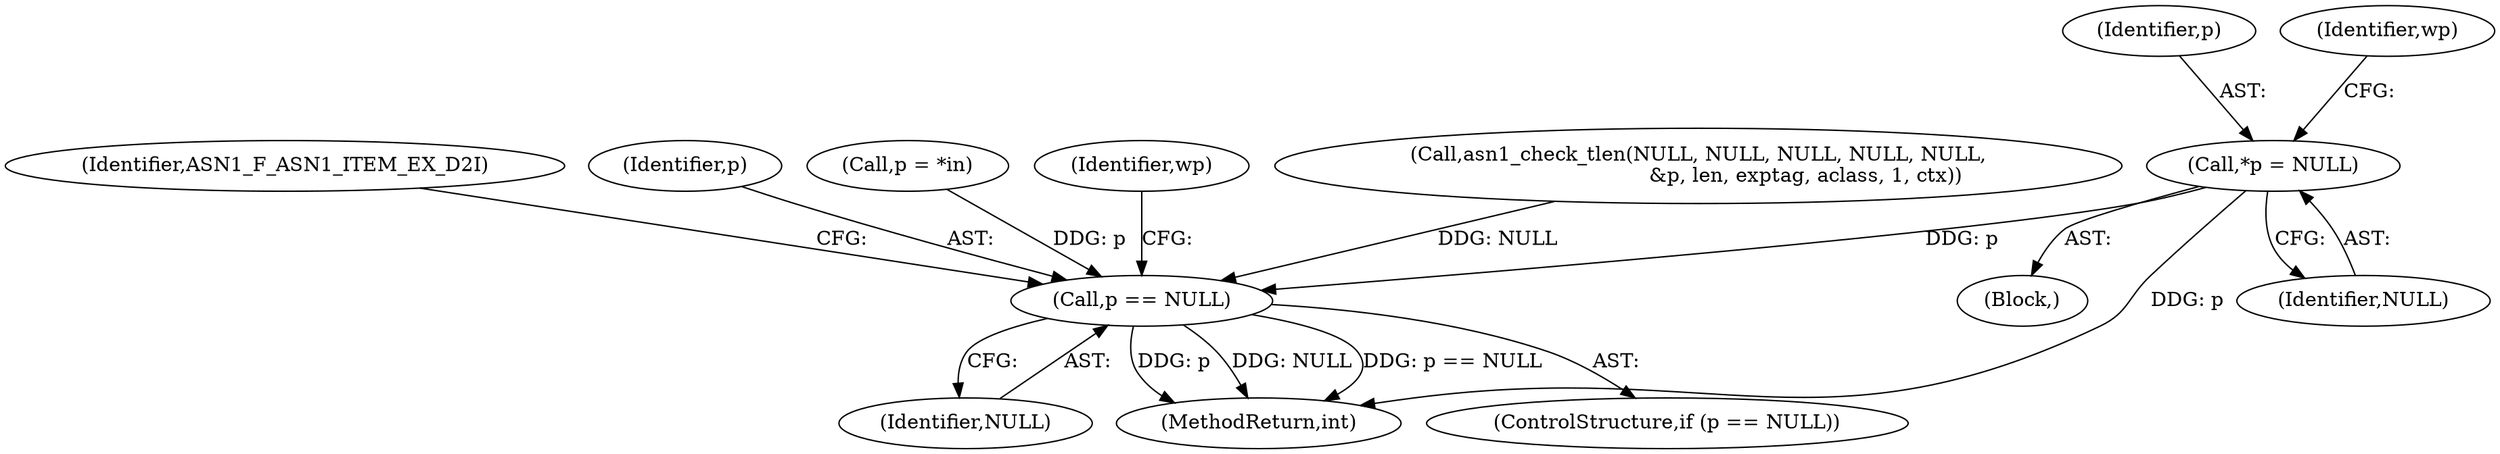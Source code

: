 digraph "0_openssl_cc598f321fbac9c04da5766243ed55d55948637d@pointer" {
"1000160" [label="(Call,*p = NULL)"];
"1000418" [label="(Call,p == NULL)"];
"1000144" [label="(Block,)"];
"1001034" [label="(MethodReturn,int)"];
"1000428" [label="(Identifier,wp)"];
"1000372" [label="(Call,asn1_check_tlen(NULL, NULL, NULL, NULL, NULL,\n                                  &p, len, exptag, aclass, 1, ctx))"];
"1000423" [label="(Identifier,ASN1_F_ASN1_ITEM_EX_D2I)"];
"1000162" [label="(Identifier,NULL)"];
"1000419" [label="(Identifier,p)"];
"1000352" [label="(Call,p = *in)"];
"1000418" [label="(Call,p == NULL)"];
"1000161" [label="(Identifier,p)"];
"1000166" [label="(Identifier,wp)"];
"1000420" [label="(Identifier,NULL)"];
"1000417" [label="(ControlStructure,if (p == NULL))"];
"1000160" [label="(Call,*p = NULL)"];
"1000160" -> "1000144"  [label="AST: "];
"1000160" -> "1000162"  [label="CFG: "];
"1000161" -> "1000160"  [label="AST: "];
"1000162" -> "1000160"  [label="AST: "];
"1000166" -> "1000160"  [label="CFG: "];
"1000160" -> "1001034"  [label="DDG: p"];
"1000160" -> "1000418"  [label="DDG: p"];
"1000418" -> "1000417"  [label="AST: "];
"1000418" -> "1000420"  [label="CFG: "];
"1000419" -> "1000418"  [label="AST: "];
"1000420" -> "1000418"  [label="AST: "];
"1000423" -> "1000418"  [label="CFG: "];
"1000428" -> "1000418"  [label="CFG: "];
"1000418" -> "1001034"  [label="DDG: NULL"];
"1000418" -> "1001034"  [label="DDG: p == NULL"];
"1000418" -> "1001034"  [label="DDG: p"];
"1000352" -> "1000418"  [label="DDG: p"];
"1000372" -> "1000418"  [label="DDG: NULL"];
}
